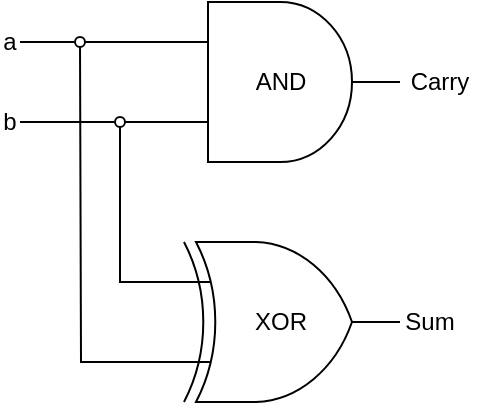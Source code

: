 <mxfile version="24.6.1" type="device">
  <diagram name="第 1 页" id="sx0G6owgXNxW4S0cwFw4">
    <mxGraphModel dx="576" dy="377" grid="1" gridSize="10" guides="1" tooltips="1" connect="1" arrows="1" fold="1" page="1" pageScale="1" pageWidth="827" pageHeight="1169" math="0" shadow="0">
      <root>
        <mxCell id="0" />
        <mxCell id="1" parent="0" />
        <mxCell id="d_CwTEUXK_ZBdBN9Qm_b-1" value="AND" style="verticalLabelPosition=middle;shadow=0;dashed=0;align=center;html=1;verticalAlign=middle;shape=mxgraph.electrical.logic_gates.logic_gate;operation=and;labelPosition=center;" parent="1" vertex="1">
          <mxGeometry x="400" y="440" width="120" height="80" as="geometry" />
        </mxCell>
        <mxCell id="d_CwTEUXK_ZBdBN9Qm_b-17" style="edgeStyle=orthogonalEdgeStyle;rounded=0;orthogonalLoop=1;jettySize=auto;html=1;exitX=0;exitY=0.25;exitDx=0;exitDy=0;exitPerimeter=0;endArrow=none;endFill=0;" parent="1" source="d_CwTEUXK_ZBdBN9Qm_b-3" edge="1">
          <mxGeometry relative="1" as="geometry">
            <mxPoint x="380" y="500" as="targetPoint" />
          </mxGeometry>
        </mxCell>
        <mxCell id="d_CwTEUXK_ZBdBN9Qm_b-18" style="edgeStyle=orthogonalEdgeStyle;rounded=0;orthogonalLoop=1;jettySize=auto;html=1;exitX=0;exitY=0.75;exitDx=0;exitDy=0;exitPerimeter=0;endArrow=none;endFill=0;" parent="1" source="d_CwTEUXK_ZBdBN9Qm_b-3" edge="1">
          <mxGeometry relative="1" as="geometry">
            <mxPoint x="360" y="460" as="targetPoint" />
          </mxGeometry>
        </mxCell>
        <mxCell id="d_CwTEUXK_ZBdBN9Qm_b-3" value="XOR" style="verticalLabelPosition=middle;shadow=0;dashed=0;align=center;html=1;verticalAlign=middle;shape=mxgraph.electrical.logic_gates.logic_gate;operation=xor;labelPosition=center;" parent="1" vertex="1">
          <mxGeometry x="400" y="560" width="120" height="80" as="geometry" />
        </mxCell>
        <mxCell id="d_CwTEUXK_ZBdBN9Qm_b-4" value="a" style="text;strokeColor=none;align=center;fillColor=none;html=1;verticalAlign=middle;whiteSpace=wrap;rounded=0;" parent="1" vertex="1">
          <mxGeometry x="320" y="455" width="10" height="10" as="geometry" />
        </mxCell>
        <mxCell id="d_CwTEUXK_ZBdBN9Qm_b-9" style="edgeStyle=orthogonalEdgeStyle;rounded=0;orthogonalLoop=1;jettySize=auto;html=1;entryX=0;entryY=0.25;entryDx=0;entryDy=0;entryPerimeter=0;endArrow=none;endFill=0;" parent="1" source="d_CwTEUXK_ZBdBN9Qm_b-4" target="d_CwTEUXK_ZBdBN9Qm_b-1" edge="1">
          <mxGeometry relative="1" as="geometry" />
        </mxCell>
        <mxCell id="d_CwTEUXK_ZBdBN9Qm_b-15" value="b" style="text;strokeColor=none;align=center;fillColor=none;html=1;verticalAlign=middle;whiteSpace=wrap;rounded=0;" parent="1" vertex="1">
          <mxGeometry x="320" y="495" width="10" height="10" as="geometry" />
        </mxCell>
        <mxCell id="d_CwTEUXK_ZBdBN9Qm_b-20" value="" style="ellipse;whiteSpace=wrap;html=1;aspect=fixed;" parent="1" vertex="1">
          <mxGeometry x="357.5" y="457.5" width="5" height="5" as="geometry" />
        </mxCell>
        <mxCell id="d_CwTEUXK_ZBdBN9Qm_b-25" style="edgeStyle=orthogonalEdgeStyle;rounded=0;orthogonalLoop=1;jettySize=auto;html=1;entryX=0;entryY=0.75;entryDx=0;entryDy=0;entryPerimeter=0;endArrow=none;endFill=0;" parent="1" source="d_CwTEUXK_ZBdBN9Qm_b-15" target="d_CwTEUXK_ZBdBN9Qm_b-1" edge="1">
          <mxGeometry relative="1" as="geometry" />
        </mxCell>
        <mxCell id="d_CwTEUXK_ZBdBN9Qm_b-27" value="" style="ellipse;whiteSpace=wrap;html=1;aspect=fixed;" parent="1" vertex="1">
          <mxGeometry x="377.5" y="497.5" width="5" height="5" as="geometry" />
        </mxCell>
        <mxCell id="d_CwTEUXK_ZBdBN9Qm_b-28" value="Sum" style="text;strokeColor=none;align=center;fillColor=none;html=1;verticalAlign=middle;whiteSpace=wrap;rounded=0;" parent="1" vertex="1">
          <mxGeometry x="520" y="595" width="30" height="10" as="geometry" />
        </mxCell>
        <mxCell id="d_CwTEUXK_ZBdBN9Qm_b-30" value="Carry" style="text;strokeColor=none;align=center;fillColor=none;html=1;verticalAlign=middle;whiteSpace=wrap;rounded=0;" parent="1" vertex="1">
          <mxGeometry x="520" y="475" width="40" height="10" as="geometry" />
        </mxCell>
      </root>
    </mxGraphModel>
  </diagram>
</mxfile>
